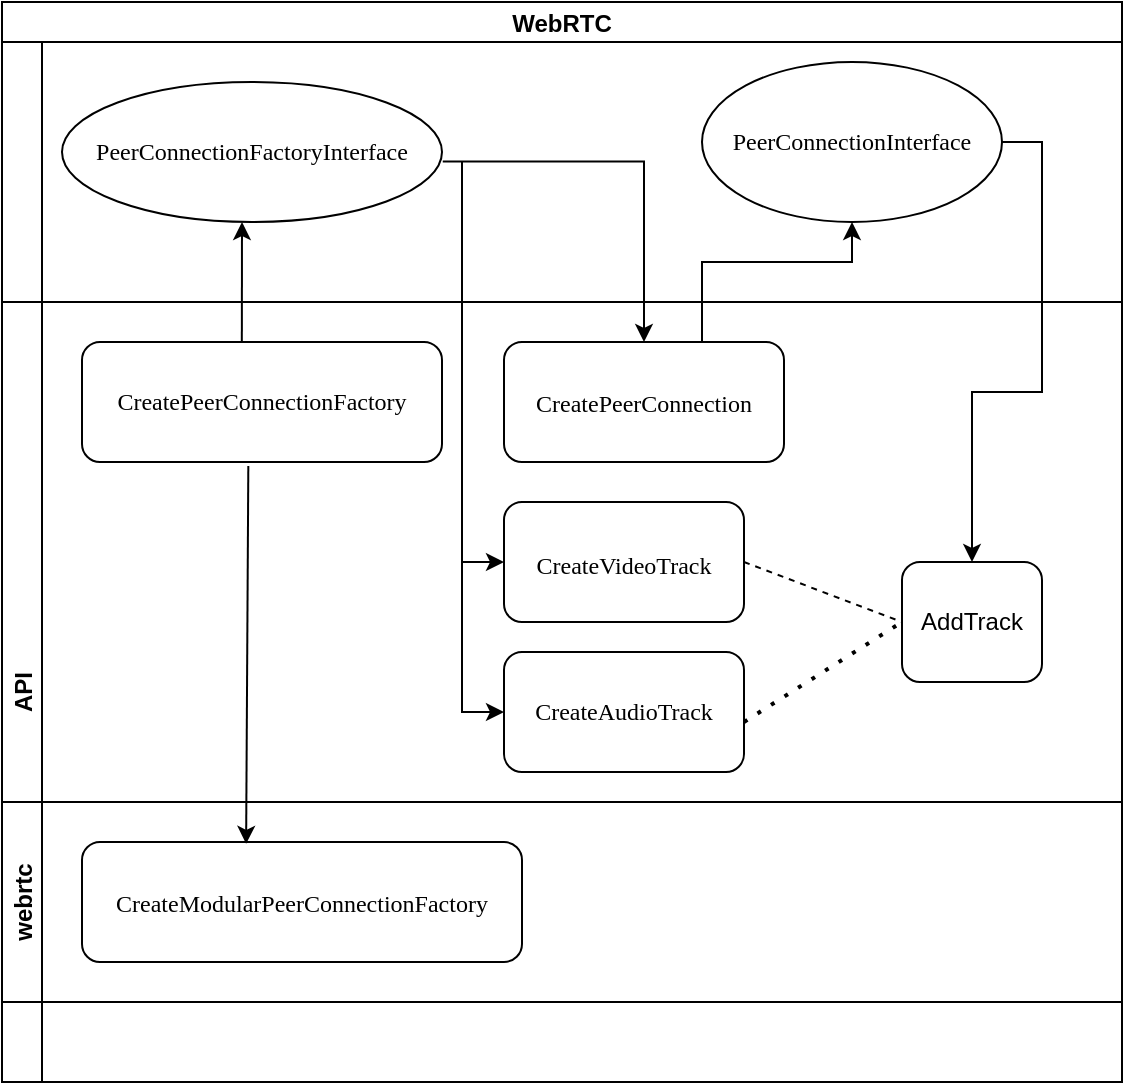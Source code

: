 <mxfile version="20.2.7" type="github">
  <diagram id="prtHgNgQTEPvFCAcTncT" name="Page-1">
    <mxGraphModel dx="4888" dy="838" grid="1" gridSize="10" guides="1" tooltips="1" connect="1" arrows="1" fold="1" page="1" pageScale="1" pageWidth="827" pageHeight="1169" math="0" shadow="0">
      <root>
        <mxCell id="0" />
        <mxCell id="1" parent="0" />
        <mxCell id="DSuzvDV1TRTMgyUg_Og5-1" value="WebRTC" style="swimlane;childLayout=stackLayout;resizeParent=1;resizeParentMax=0;horizontal=1;startSize=20;horizontalStack=0;" parent="1" vertex="1">
          <mxGeometry x="-3230" y="80" width="560" height="540" as="geometry" />
        </mxCell>
        <mxCell id="DSuzvDV1TRTMgyUg_Og5-2" value="User" style="swimlane;startSize=20;horizontal=0;" parent="DSuzvDV1TRTMgyUg_Og5-1" vertex="1">
          <mxGeometry y="20" width="560" height="520" as="geometry" />
        </mxCell>
        <mxCell id="DSuzvDV1TRTMgyUg_Og5-11" value="API" style="swimlane;startSize=20;horizontal=0;" parent="DSuzvDV1TRTMgyUg_Og5-2" vertex="1">
          <mxGeometry y="130" width="560" height="390" as="geometry" />
        </mxCell>
        <mxCell id="DSuzvDV1TRTMgyUg_Og5-12" value="&lt;font face=&quot;Comic Sans MS&quot;&gt;CreatePeerConnectionFactory&lt;/font&gt;" style="rounded=1;whiteSpace=wrap;html=1;" parent="DSuzvDV1TRTMgyUg_Og5-11" vertex="1">
          <mxGeometry x="40" y="20" width="180" height="60" as="geometry" />
        </mxCell>
        <mxCell id="rD0WlwAyUDbtO57H1HNs-7" value="&lt;div style=&quot;line-height: 24px;&quot;&gt;&lt;font style=&quot;font-size: 12px; background-color: rgb(255, 255, 255);&quot; face=&quot;Comic Sans MS&quot;&gt;CreatePeerConnection&lt;/font&gt;&lt;/div&gt;" style="whiteSpace=wrap;html=1;rounded=1;" vertex="1" parent="DSuzvDV1TRTMgyUg_Og5-11">
          <mxGeometry x="251" y="20" width="140" height="60" as="geometry" />
        </mxCell>
        <mxCell id="rD0WlwAyUDbtO57H1HNs-20" value="" style="edgeStyle=orthogonalEdgeStyle;rounded=0;orthogonalLoop=1;jettySize=auto;html=1;fontFamily=Comic Sans MS;fontSize=12;fontColor=#000000;" edge="1" parent="DSuzvDV1TRTMgyUg_Og5-11" target="rD0WlwAyUDbtO57H1HNs-19">
          <mxGeometry relative="1" as="geometry">
            <mxPoint x="230" y="-60" as="sourcePoint" />
            <Array as="points">
              <mxPoint x="230" y="205" />
            </Array>
          </mxGeometry>
        </mxCell>
        <mxCell id="rD0WlwAyUDbtO57H1HNs-14" value="&lt;div style=&quot;font-size: 18px; line-height: 24px;&quot;&gt;&lt;span style=&quot;font-size: 12px; background-color: rgb(255, 255, 255);&quot;&gt;CreateVideoTrack&lt;/span&gt;&lt;/div&gt;" style="rounded=1;whiteSpace=wrap;html=1;labelBackgroundColor=#FFFFFF;fontFamily=Comic Sans MS;fontSize=12;fontColor=#000000;" vertex="1" parent="DSuzvDV1TRTMgyUg_Og5-11">
          <mxGeometry x="251" y="100" width="120" height="60" as="geometry" />
        </mxCell>
        <mxCell id="rD0WlwAyUDbtO57H1HNs-19" value="CreateAudioTrack" style="whiteSpace=wrap;html=1;fontFamily=Comic Sans MS;fontColor=#000000;rounded=1;labelBackgroundColor=#FFFFFF;" vertex="1" parent="DSuzvDV1TRTMgyUg_Og5-11">
          <mxGeometry x="251" y="175" width="120" height="60" as="geometry" />
        </mxCell>
        <mxCell id="rD0WlwAyUDbtO57H1HNs-21" value="AddTrack" style="whiteSpace=wrap;html=1;rounded=1;" vertex="1" parent="DSuzvDV1TRTMgyUg_Og5-11">
          <mxGeometry x="450" y="130" width="70" height="60" as="geometry" />
        </mxCell>
        <mxCell id="DSuzvDV1TRTMgyUg_Og5-7" value="webrtc" style="swimlane;startSize=20;horizontal=0;" parent="DSuzvDV1TRTMgyUg_Og5-11" vertex="1">
          <mxGeometry y="250" width="560" height="100" as="geometry" />
        </mxCell>
        <mxCell id="DSuzvDV1TRTMgyUg_Og5-10" value="&lt;div style=&quot;line-height: 24px;&quot;&gt;&lt;font style=&quot;font-size: 12px; background-color: rgb(255, 255, 255);&quot; face=&quot;Comic Sans MS&quot;&gt;CreateModularPeerConnectionFactory&lt;/font&gt;&lt;/div&gt;" style="rounded=1;whiteSpace=wrap;html=1;" parent="DSuzvDV1TRTMgyUg_Og5-7" vertex="1">
          <mxGeometry x="40" y="20" width="220" height="60" as="geometry" />
        </mxCell>
        <mxCell id="rD0WlwAyUDbtO57H1HNs-26" value="" style="endArrow=none;dashed=1;html=1;rounded=0;fontFamily=Comic Sans MS;fontSize=12;fontColor=#000000;" edge="1" parent="DSuzvDV1TRTMgyUg_Og5-11">
          <mxGeometry width="50" height="50" relative="1" as="geometry">
            <mxPoint x="371" y="130" as="sourcePoint" />
            <mxPoint x="450" y="160" as="targetPoint" />
          </mxGeometry>
        </mxCell>
        <mxCell id="rD0WlwAyUDbtO57H1HNs-27" value="" style="endArrow=none;dashed=1;html=1;dashPattern=1 3;strokeWidth=2;rounded=0;fontFamily=Comic Sans MS;fontSize=12;fontColor=#000000;" edge="1" parent="DSuzvDV1TRTMgyUg_Og5-11">
          <mxGeometry width="50" height="50" relative="1" as="geometry">
            <mxPoint x="371" y="210" as="sourcePoint" />
            <mxPoint x="450" y="160" as="targetPoint" />
          </mxGeometry>
        </mxCell>
        <mxCell id="rD0WlwAyUDbtO57H1HNs-29" value="" style="endArrow=classic;html=1;rounded=0;fontFamily=Comic Sans MS;fontSize=12;fontColor=#000000;exitX=0.462;exitY=1.033;exitDx=0;exitDy=0;exitPerimeter=0;entryX=0.373;entryY=0.015;entryDx=0;entryDy=0;entryPerimeter=0;" edge="1" parent="DSuzvDV1TRTMgyUg_Og5-11" source="DSuzvDV1TRTMgyUg_Og5-12" target="DSuzvDV1TRTMgyUg_Og5-10">
          <mxGeometry width="50" height="50" relative="1" as="geometry">
            <mxPoint x="110" y="130" as="sourcePoint" />
            <mxPoint x="160" y="80" as="targetPoint" />
          </mxGeometry>
        </mxCell>
        <mxCell id="rD0WlwAyUDbtO57H1HNs-8" value="" style="edgeStyle=orthogonalEdgeStyle;rounded=0;orthogonalLoop=1;jettySize=auto;html=1;fontFamily=Comic Sans MS;exitX=1.002;exitY=0.567;exitDx=0;exitDy=0;exitPerimeter=0;" edge="1" parent="DSuzvDV1TRTMgyUg_Og5-2" source="rD0WlwAyUDbtO57H1HNs-24" target="rD0WlwAyUDbtO57H1HNs-7">
          <mxGeometry relative="1" as="geometry">
            <mxPoint x="240" y="45.034" as="sourcePoint" />
          </mxGeometry>
        </mxCell>
        <mxCell id="rD0WlwAyUDbtO57H1HNs-10" value="" style="edgeStyle=orthogonalEdgeStyle;rounded=0;orthogonalLoop=1;jettySize=auto;html=1;fontFamily=Comic Sans MS;fontSize=12;fontColor=#000000;entryX=0.5;entryY=1;entryDx=0;entryDy=0;" edge="1" parent="DSuzvDV1TRTMgyUg_Og5-2" source="rD0WlwAyUDbtO57H1HNs-7" target="rD0WlwAyUDbtO57H1HNs-25">
          <mxGeometry relative="1" as="geometry">
            <mxPoint x="459.966" y="80" as="targetPoint" />
            <Array as="points">
              <mxPoint x="350" y="110" />
              <mxPoint x="425" y="110" />
            </Array>
          </mxGeometry>
        </mxCell>
        <mxCell id="rD0WlwAyUDbtO57H1HNs-15" value="" style="endArrow=classic;html=1;rounded=0;fontFamily=Comic Sans MS;fontSize=12;fontColor=#000000;entryX=0;entryY=0.5;entryDx=0;entryDy=0;" edge="1" parent="DSuzvDV1TRTMgyUg_Og5-2" target="rD0WlwAyUDbtO57H1HNs-14">
          <mxGeometry width="50" height="50" relative="1" as="geometry">
            <mxPoint x="230" y="60" as="sourcePoint" />
            <mxPoint x="290" y="40" as="targetPoint" />
            <Array as="points">
              <mxPoint x="230" y="120" />
              <mxPoint x="230" y="260" />
            </Array>
          </mxGeometry>
        </mxCell>
        <mxCell id="rD0WlwAyUDbtO57H1HNs-22" value="" style="edgeStyle=orthogonalEdgeStyle;rounded=0;orthogonalLoop=1;jettySize=auto;html=1;fontFamily=Comic Sans MS;fontSize=12;fontColor=#000000;exitX=1;exitY=0.5;exitDx=0;exitDy=0;" edge="1" parent="DSuzvDV1TRTMgyUg_Og5-2" source="rD0WlwAyUDbtO57H1HNs-25" target="rD0WlwAyUDbtO57H1HNs-21">
          <mxGeometry relative="1" as="geometry">
            <mxPoint x="505" y="80" as="sourcePoint" />
          </mxGeometry>
        </mxCell>
        <mxCell id="rD0WlwAyUDbtO57H1HNs-24" value="PeerConnectionFactoryInterface" style="ellipse;whiteSpace=wrap;html=1;labelBackgroundColor=#FFFFFF;fontFamily=Comic Sans MS;fontSize=12;fontColor=#000000;" vertex="1" parent="DSuzvDV1TRTMgyUg_Og5-2">
          <mxGeometry x="30" y="20" width="190" height="70" as="geometry" />
        </mxCell>
        <mxCell id="rD0WlwAyUDbtO57H1HNs-25" value="PeerConnectionInterface" style="ellipse;whiteSpace=wrap;html=1;labelBackgroundColor=#FFFFFF;fontFamily=Comic Sans MS;fontSize=12;fontColor=#000000;" vertex="1" parent="DSuzvDV1TRTMgyUg_Og5-2">
          <mxGeometry x="350" y="10" width="150" height="80" as="geometry" />
        </mxCell>
        <mxCell id="rD0WlwAyUDbtO57H1HNs-3" value="" style="endArrow=classic;html=1;rounded=0;exitX=0.444;exitY=0;exitDx=0;exitDy=0;exitPerimeter=0;" edge="1" parent="DSuzvDV1TRTMgyUg_Og5-1" source="DSuzvDV1TRTMgyUg_Og5-12">
          <mxGeometry relative="1" as="geometry">
            <mxPoint x="110" y="130" as="sourcePoint" />
            <mxPoint x="120" y="110" as="targetPoint" />
          </mxGeometry>
        </mxCell>
      </root>
    </mxGraphModel>
  </diagram>
</mxfile>
